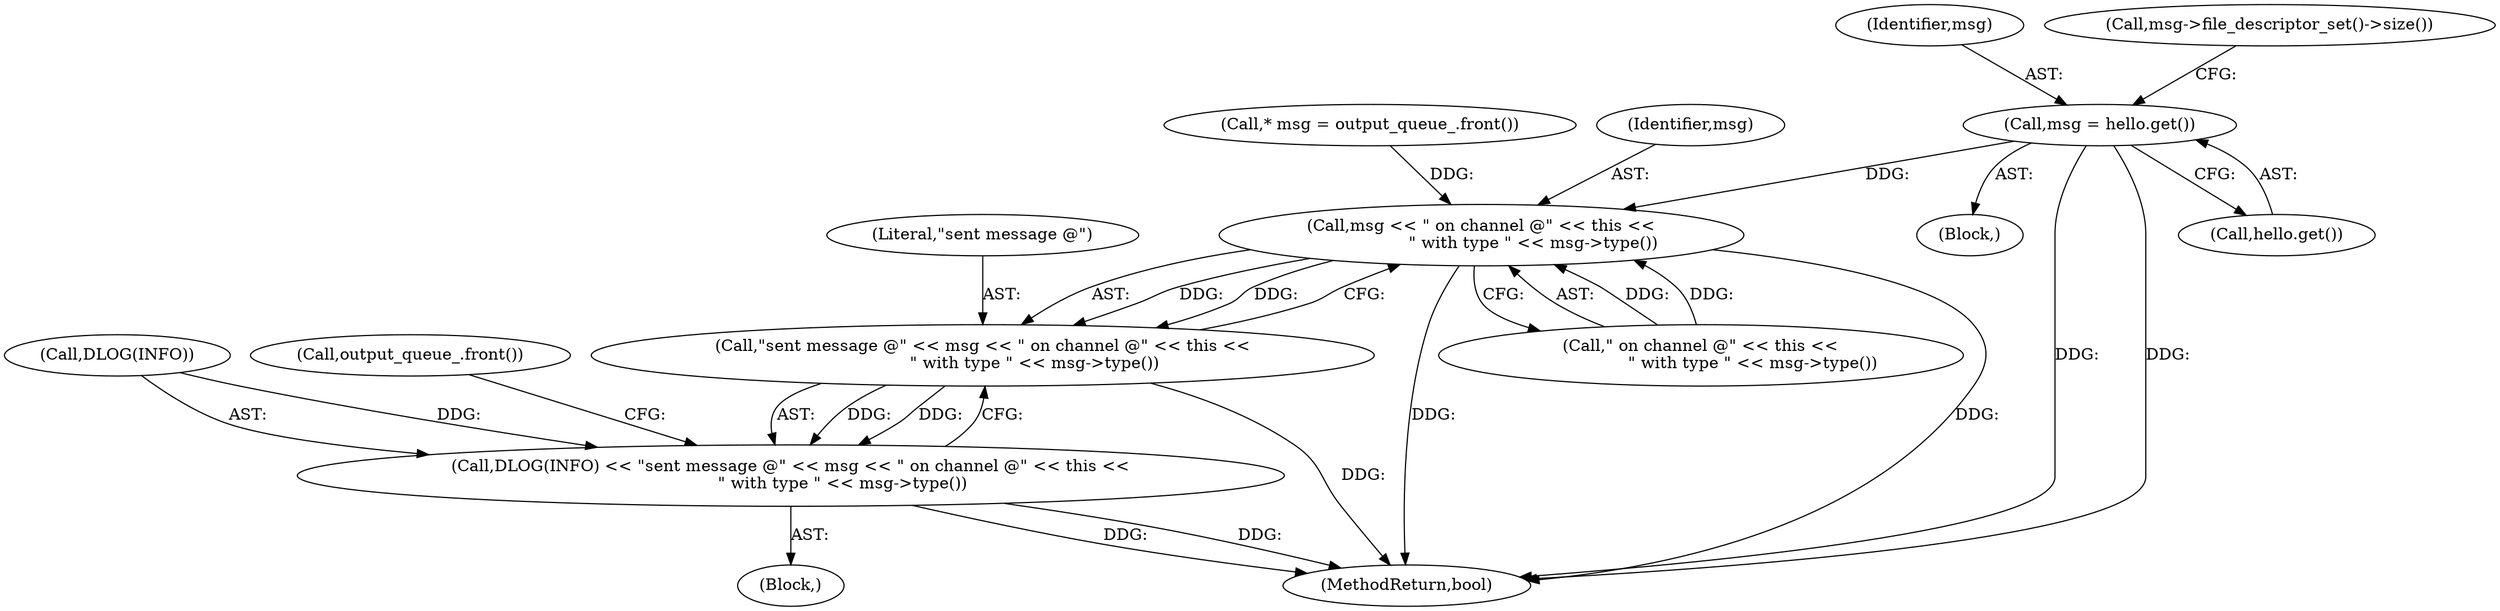 digraph "0_Chrome_aac449e7154720b895ff1e7f3497c2ce95ae1a5a_0@pointer" {
"1000183" [label="(Call,msg = hello.get())"];
"1000494" [label="(Call,msg << \" on channel @\" << this <<\n                    \" with type \" << msg->type())"];
"1000492" [label="(Call,\"sent message @\" << msg << \" on channel @\" << this <<\n                    \" with type \" << msg->type())"];
"1000489" [label="(Call,DLOG(INFO) << \"sent message @\" << msg << \" on channel @\" << this <<\n                    \" with type \" << msg->type())"];
"1000183" [label="(Call,msg = hello.get())"];
"1000150" [label="(Block,)"];
"1000133" [label="(Call,* msg = output_queue_.front())"];
"1000494" [label="(Call,msg << \" on channel @\" << this <<\n                    \" with type \" << msg->type())"];
"1000493" [label="(Literal,\"sent message @\")"];
"1000184" [label="(Identifier,msg)"];
"1000485" [label="(Block,)"];
"1000489" [label="(Call,DLOG(INFO) << \"sent message @\" << msg << \" on channel @\" << this <<\n                    \" with type \" << msg->type())"];
"1000496" [label="(Call,\" on channel @\" << this <<\n                    \" with type \" << msg->type())"];
"1000492" [label="(Call,\"sent message @\" << msg << \" on channel @\" << this <<\n                    \" with type \" << msg->type())"];
"1000490" [label="(Call,DLOG(INFO))"];
"1000507" [label="(MethodReturn,bool)"];
"1000503" [label="(Call,output_queue_.front())"];
"1000185" [label="(Call,hello.get())"];
"1000495" [label="(Identifier,msg)"];
"1000187" [label="(Call,msg->file_descriptor_set()->size())"];
"1000183" -> "1000150"  [label="AST: "];
"1000183" -> "1000185"  [label="CFG: "];
"1000184" -> "1000183"  [label="AST: "];
"1000185" -> "1000183"  [label="AST: "];
"1000187" -> "1000183"  [label="CFG: "];
"1000183" -> "1000507"  [label="DDG: "];
"1000183" -> "1000507"  [label="DDG: "];
"1000183" -> "1000494"  [label="DDG: "];
"1000494" -> "1000492"  [label="AST: "];
"1000494" -> "1000496"  [label="CFG: "];
"1000495" -> "1000494"  [label="AST: "];
"1000496" -> "1000494"  [label="AST: "];
"1000492" -> "1000494"  [label="CFG: "];
"1000494" -> "1000507"  [label="DDG: "];
"1000494" -> "1000507"  [label="DDG: "];
"1000494" -> "1000492"  [label="DDG: "];
"1000494" -> "1000492"  [label="DDG: "];
"1000133" -> "1000494"  [label="DDG: "];
"1000496" -> "1000494"  [label="DDG: "];
"1000496" -> "1000494"  [label="DDG: "];
"1000492" -> "1000489"  [label="AST: "];
"1000493" -> "1000492"  [label="AST: "];
"1000489" -> "1000492"  [label="CFG: "];
"1000492" -> "1000507"  [label="DDG: "];
"1000492" -> "1000489"  [label="DDG: "];
"1000492" -> "1000489"  [label="DDG: "];
"1000489" -> "1000485"  [label="AST: "];
"1000490" -> "1000489"  [label="AST: "];
"1000503" -> "1000489"  [label="CFG: "];
"1000489" -> "1000507"  [label="DDG: "];
"1000489" -> "1000507"  [label="DDG: "];
"1000490" -> "1000489"  [label="DDG: "];
}
